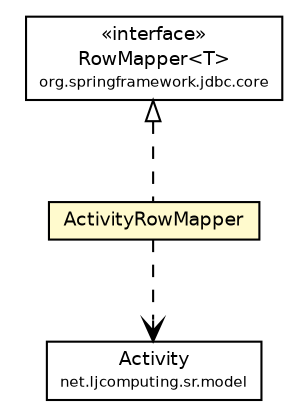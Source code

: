 #!/usr/local/bin/dot
#
# Class diagram 
# Generated by UMLGraph version R5_6 (http://www.umlgraph.org/)
#

digraph G {
	edge [fontname="Helvetica",fontsize=10,labelfontname="Helvetica",labelfontsize=10];
	node [fontname="Helvetica",fontsize=10,shape=plaintext];
	nodesep=0.25;
	ranksep=0.5;
	// net.ljcomputing.sr.model.Activity
	c1504 [label=<<table title="net.ljcomputing.sr.model.Activity" border="0" cellborder="1" cellspacing="0" cellpadding="2" port="p" href="../model/Activity.html">
		<tr><td><table border="0" cellspacing="0" cellpadding="1">
<tr><td align="center" balign="center"> Activity </td></tr>
<tr><td align="center" balign="center"><font point-size="7.0"> net.ljcomputing.sr.model </font></td></tr>
		</table></td></tr>
		</table>>, URL="../model/Activity.html", fontname="Helvetica", fontcolor="black", fontsize=9.0];
	// net.ljcomputing.sr.domain.ActivityRowMapper
	c1509 [label=<<table title="net.ljcomputing.sr.domain.ActivityRowMapper" border="0" cellborder="1" cellspacing="0" cellpadding="2" port="p" bgcolor="lemonChiffon" href="./ActivityRowMapper.html">
		<tr><td><table border="0" cellspacing="0" cellpadding="1">
<tr><td align="center" balign="center"> ActivityRowMapper </td></tr>
		</table></td></tr>
		</table>>, URL="./ActivityRowMapper.html", fontname="Helvetica", fontcolor="black", fontsize=9.0];
	//net.ljcomputing.sr.domain.ActivityRowMapper implements org.springframework.jdbc.core.RowMapper<T>
	c1527:p -> c1509:p [dir=back,arrowtail=empty,style=dashed];
	// net.ljcomputing.sr.domain.ActivityRowMapper DEPEND net.ljcomputing.sr.model.Activity
	c1509:p -> c1504:p [taillabel="", label="", headlabel="", fontname="Helvetica", fontcolor="black", fontsize=10.0, color="black", arrowhead=open, style=dashed];
	// org.springframework.jdbc.core.RowMapper<T>
	c1527 [label=<<table title="org.springframework.jdbc.core.RowMapper" border="0" cellborder="1" cellspacing="0" cellpadding="2" port="p">
		<tr><td><table border="0" cellspacing="0" cellpadding="1">
<tr><td align="center" balign="center"> &#171;interface&#187; </td></tr>
<tr><td align="center" balign="center"> RowMapper&lt;T&gt; </td></tr>
<tr><td align="center" balign="center"><font point-size="7.0"> org.springframework.jdbc.core </font></td></tr>
		</table></td></tr>
		</table>>, URL="null", fontname="Helvetica", fontcolor="black", fontsize=9.0];
}

